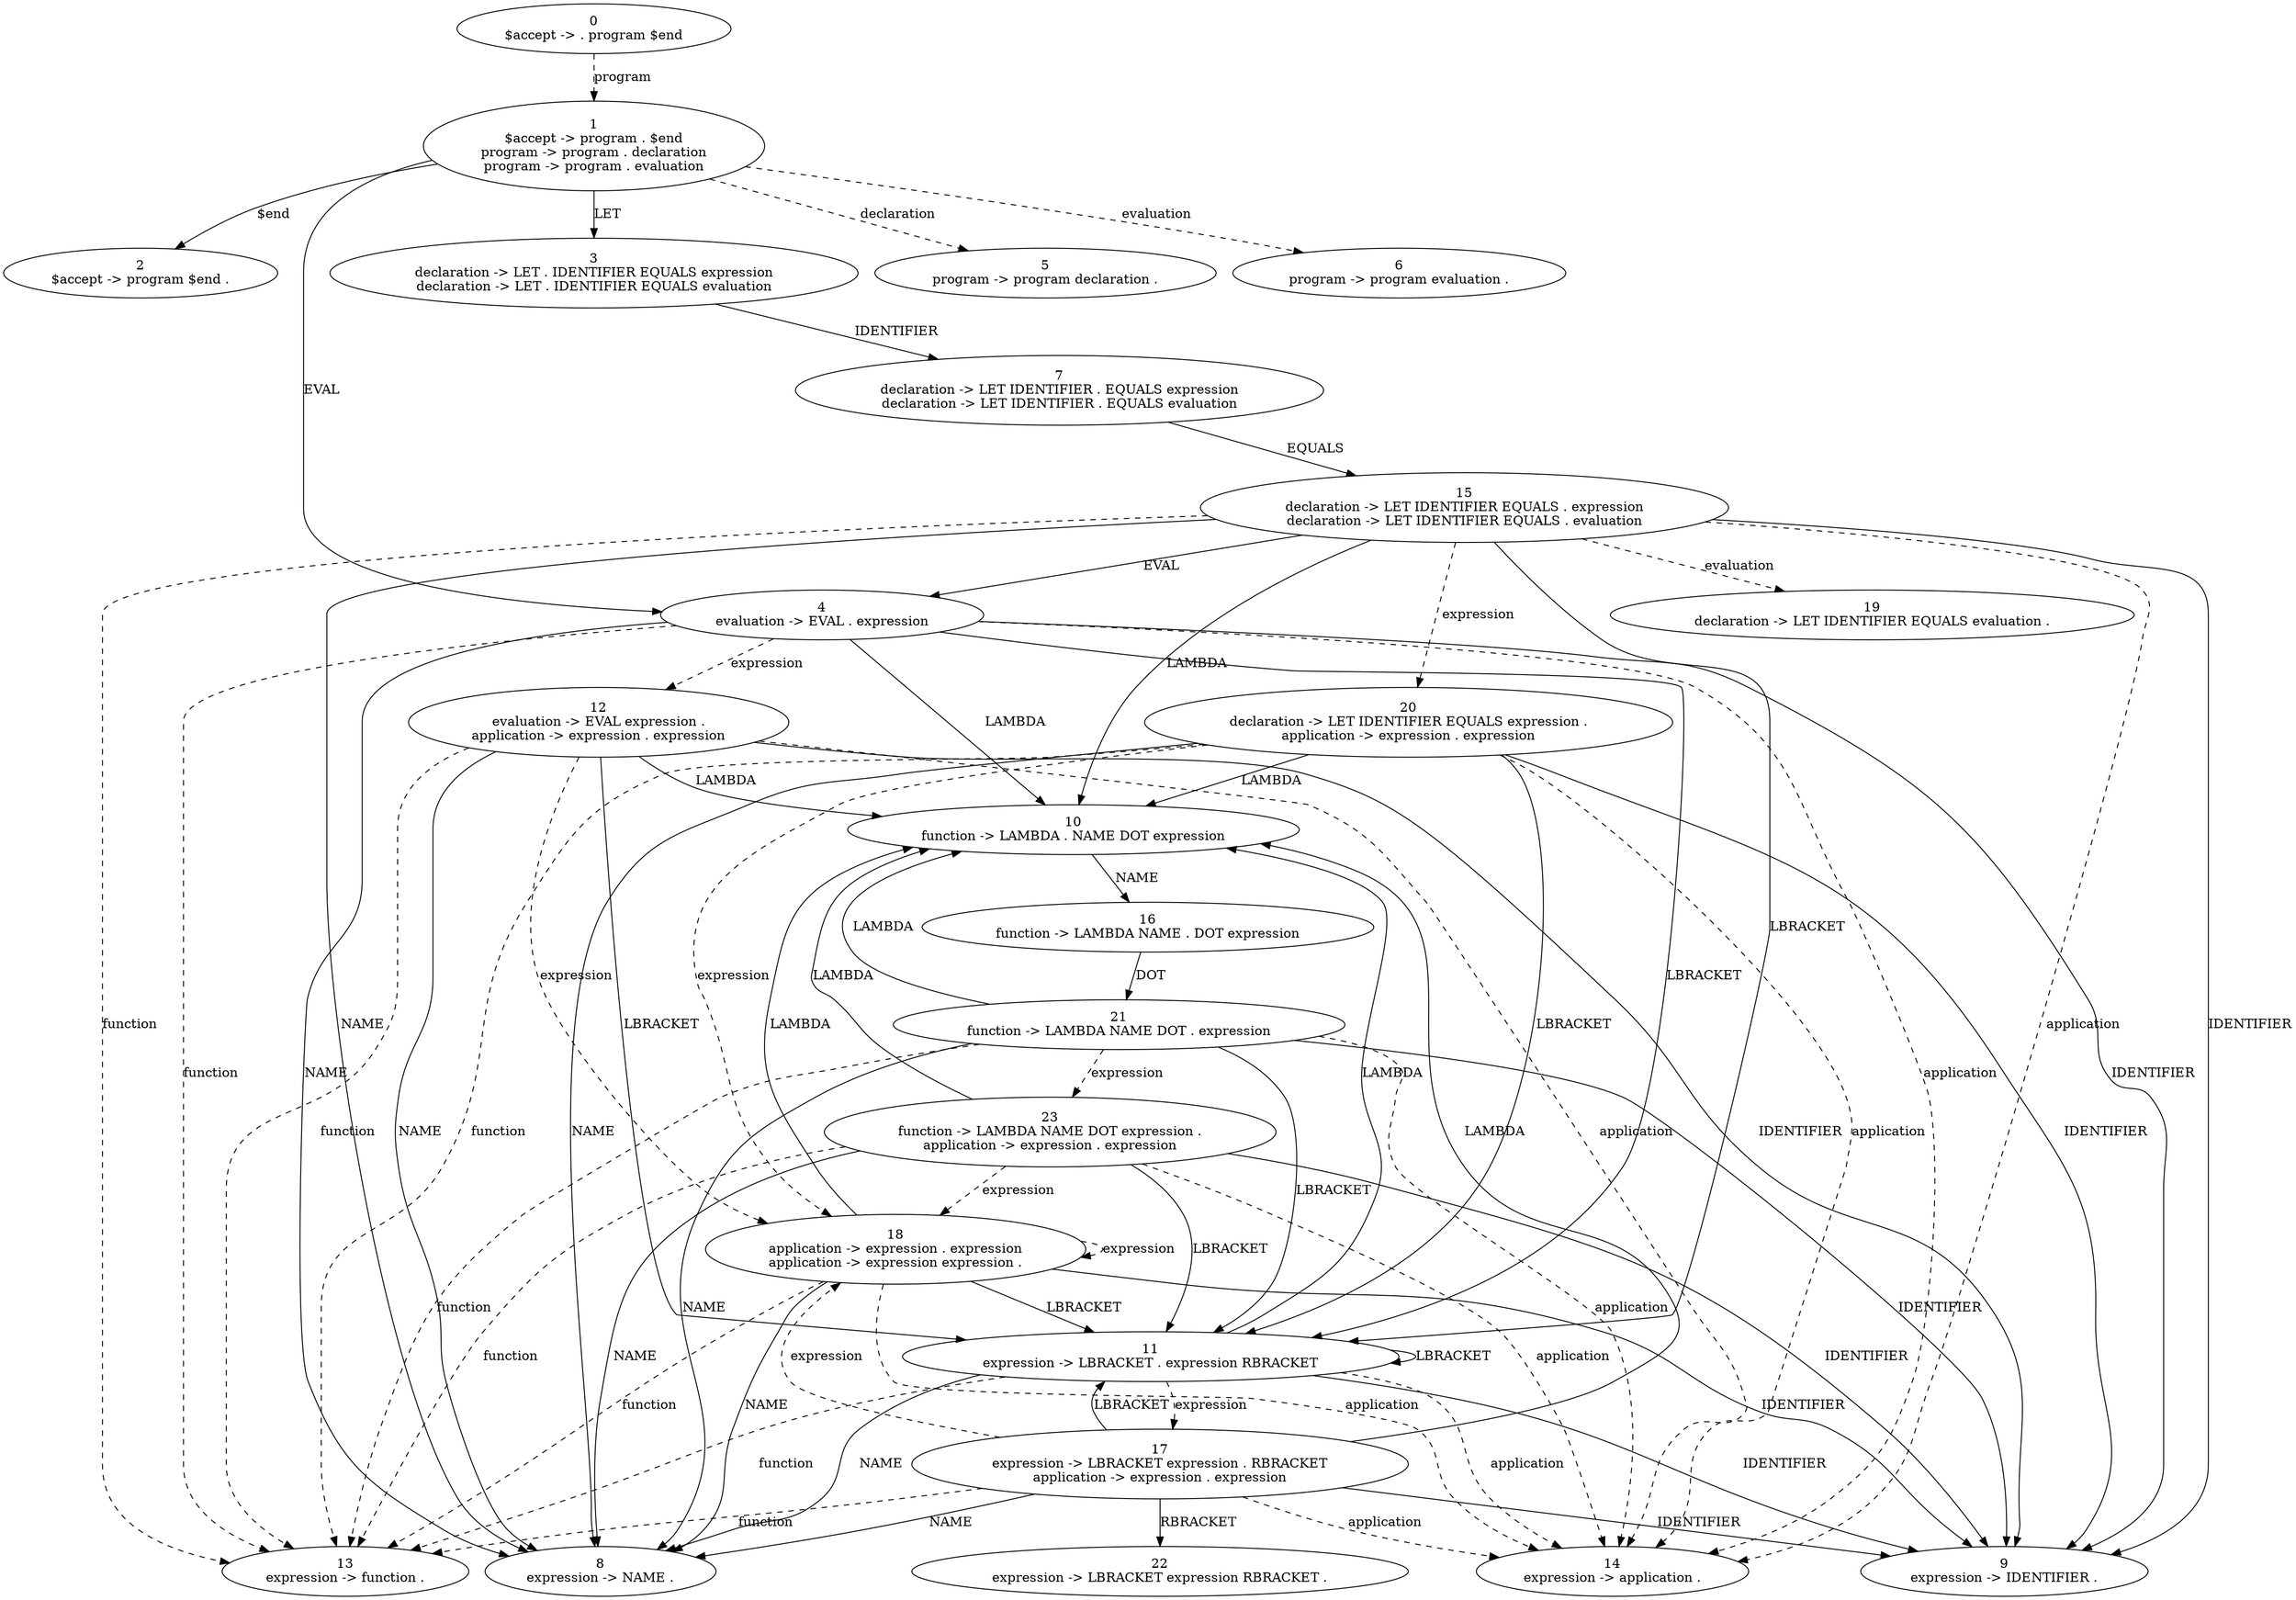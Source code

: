 digraph Automaton {
  0 [label="0\n$accept -> . program $end"]
  0 -> 1 [style=dashed label="program"]
  1 [label="1\n$accept -> program . $end\nprogram -> program . declaration\nprogram -> program . evaluation"]
  1 -> 2 [style=solid label="$end"]
  1 -> 3 [style=solid label="LET"]
  1 -> 4 [style=solid label="EVAL"]
  1 -> 5 [style=dashed label="declaration"]
  1 -> 6 [style=dashed label="evaluation"]
  2 [label="2\n$accept -> program $end ."]
  3 [label="3\ndeclaration -> LET . IDENTIFIER EQUALS expression\ndeclaration -> LET . IDENTIFIER EQUALS evaluation"]
  3 -> 7 [style=solid label="IDENTIFIER"]
  4 [label="4\nevaluation -> EVAL . expression"]
  4 -> 8 [style=solid label="NAME"]
  4 -> 9 [style=solid label="IDENTIFIER"]
  4 -> 10 [style=solid label="LAMBDA"]
  4 -> 11 [style=solid label="LBRACKET"]
  4 -> 12 [style=dashed label="expression"]
  4 -> 13 [style=dashed label="function"]
  4 -> 14 [style=dashed label="application"]
  5 [label="5\nprogram -> program declaration ."]
  6 [label="6\nprogram -> program evaluation ."]
  7 [label="7\ndeclaration -> LET IDENTIFIER . EQUALS expression\ndeclaration -> LET IDENTIFIER . EQUALS evaluation"]
  7 -> 15 [style=solid label="EQUALS"]
  8 [label="8\nexpression -> NAME ."]
  9 [label="9\nexpression -> IDENTIFIER ."]
  10 [label="10\nfunction -> LAMBDA . NAME DOT expression"]
  10 -> 16 [style=solid label="NAME"]
  11 [label="11\nexpression -> LBRACKET . expression RBRACKET"]
  11 -> 8 [style=solid label="NAME"]
  11 -> 9 [style=solid label="IDENTIFIER"]
  11 -> 10 [style=solid label="LAMBDA"]
  11 -> 11 [style=solid label="LBRACKET"]
  11 -> 17 [style=dashed label="expression"]
  11 -> 13 [style=dashed label="function"]
  11 -> 14 [style=dashed label="application"]
  12 [label="12\nevaluation -> EVAL expression .\napplication -> expression . expression"]
  12 -> 8 [style=solid label="NAME"]
  12 -> 9 [style=solid label="IDENTIFIER"]
  12 -> 10 [style=solid label="LAMBDA"]
  12 -> 11 [style=solid label="LBRACKET"]
  12 -> 18 [style=dashed label="expression"]
  12 -> 13 [style=dashed label="function"]
  12 -> 14 [style=dashed label="application"]
  13 [label="13\nexpression -> function ."]
  14 [label="14\nexpression -> application ."]
  15 [label="15\ndeclaration -> LET IDENTIFIER EQUALS . expression\ndeclaration -> LET IDENTIFIER EQUALS . evaluation"]
  15 -> 8 [style=solid label="NAME"]
  15 -> 9 [style=solid label="IDENTIFIER"]
  15 -> 10 [style=solid label="LAMBDA"]
  15 -> 11 [style=solid label="LBRACKET"]
  15 -> 4 [style=solid label="EVAL"]
  15 -> 19 [style=dashed label="evaluation"]
  15 -> 20 [style=dashed label="expression"]
  15 -> 13 [style=dashed label="function"]
  15 -> 14 [style=dashed label="application"]
  16 [label="16\nfunction -> LAMBDA NAME . DOT expression"]
  16 -> 21 [style=solid label="DOT"]
  17 [label="17\nexpression -> LBRACKET expression . RBRACKET\napplication -> expression . expression"]
  17 -> 8 [style=solid label="NAME"]
  17 -> 9 [style=solid label="IDENTIFIER"]
  17 -> 10 [style=solid label="LAMBDA"]
  17 -> 11 [style=solid label="LBRACKET"]
  17 -> 22 [style=solid label="RBRACKET"]
  17 -> 18 [style=dashed label="expression"]
  17 -> 13 [style=dashed label="function"]
  17 -> 14 [style=dashed label="application"]
  18 [label="18\napplication -> expression . expression\napplication -> expression expression ."]
  18 -> 8 [style=solid label="NAME"]
  18 -> 9 [style=solid label="IDENTIFIER"]
  18 -> 10 [style=solid label="LAMBDA"]
  18 -> 11 [style=solid label="LBRACKET"]
  18 -> 18 [style=dashed label="expression"]
  18 -> 13 [style=dashed label="function"]
  18 -> 14 [style=dashed label="application"]
  19 [label="19\ndeclaration -> LET IDENTIFIER EQUALS evaluation ."]
  20 [label="20\ndeclaration -> LET IDENTIFIER EQUALS expression .\napplication -> expression . expression"]
  20 -> 8 [style=solid label="NAME"]
  20 -> 9 [style=solid label="IDENTIFIER"]
  20 -> 10 [style=solid label="LAMBDA"]
  20 -> 11 [style=solid label="LBRACKET"]
  20 -> 18 [style=dashed label="expression"]
  20 -> 13 [style=dashed label="function"]
  20 -> 14 [style=dashed label="application"]
  21 [label="21\nfunction -> LAMBDA NAME DOT . expression"]
  21 -> 8 [style=solid label="NAME"]
  21 -> 9 [style=solid label="IDENTIFIER"]
  21 -> 10 [style=solid label="LAMBDA"]
  21 -> 11 [style=solid label="LBRACKET"]
  21 -> 23 [style=dashed label="expression"]
  21 -> 13 [style=dashed label="function"]
  21 -> 14 [style=dashed label="application"]
  22 [label="22\nexpression -> LBRACKET expression RBRACKET ."]
  23 [label="23\nfunction -> LAMBDA NAME DOT expression .\napplication -> expression . expression"]
  23 -> 8 [style=solid label="NAME"]
  23 -> 9 [style=solid label="IDENTIFIER"]
  23 -> 10 [style=solid label="LAMBDA"]
  23 -> 11 [style=solid label="LBRACKET"]
  23 -> 18 [style=dashed label="expression"]
  23 -> 13 [style=dashed label="function"]
  23 -> 14 [style=dashed label="application"]
}

